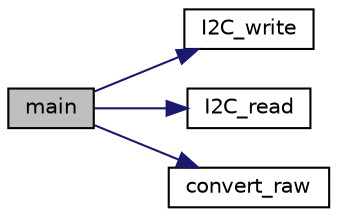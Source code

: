 digraph "main"
{
  edge [fontname="Helvetica",fontsize="10",labelfontname="Helvetica",labelfontsize="10"];
  node [fontname="Helvetica",fontsize="10",shape=record];
  rankdir="LR";
  Node1 [label="main",height=0.2,width=0.4,color="black", fillcolor="grey75", style="filled", fontcolor="black"];
  Node1 -> Node2 [color="midnightblue",fontsize="10",style="solid",fontname="Helvetica"];
  Node2 [label="I2C_write",height=0.2,width=0.4,color="black", fillcolor="white", style="filled",URL="$_i2_c__made_8c.html#a389e072c17dc9cc66391568ee5d46c89"];
  Node1 -> Node3 [color="midnightblue",fontsize="10",style="solid",fontname="Helvetica"];
  Node3 [label="I2C_read",height=0.2,width=0.4,color="black", fillcolor="white", style="filled",URL="$_i2_c__made_8c.html#a37612a39111135d189b6ac2c90c2e23f"];
  Node1 -> Node4 [color="midnightblue",fontsize="10",style="solid",fontname="Helvetica"];
  Node4 [label="convert_raw",height=0.2,width=0.4,color="black", fillcolor="white", style="filled",URL="$main_8c.html#a3dffc9c223a30888d7399406408059b8"];
}
